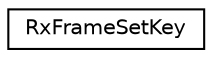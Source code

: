 digraph "Graphical Class Hierarchy"
{
 // LATEX_PDF_SIZE
  edge [fontname="Helvetica",fontsize="10",labelfontname="Helvetica",labelfontsize="10"];
  node [fontname="Helvetica",fontsize="10",shape=record];
  rankdir="LR";
  Node0 [label="RxFrameSetKey",height=0.2,width=0.4,color="black", fillcolor="white", style="filled",URL="$classRxFrameSetKey.html",tooltip=" "];
}

